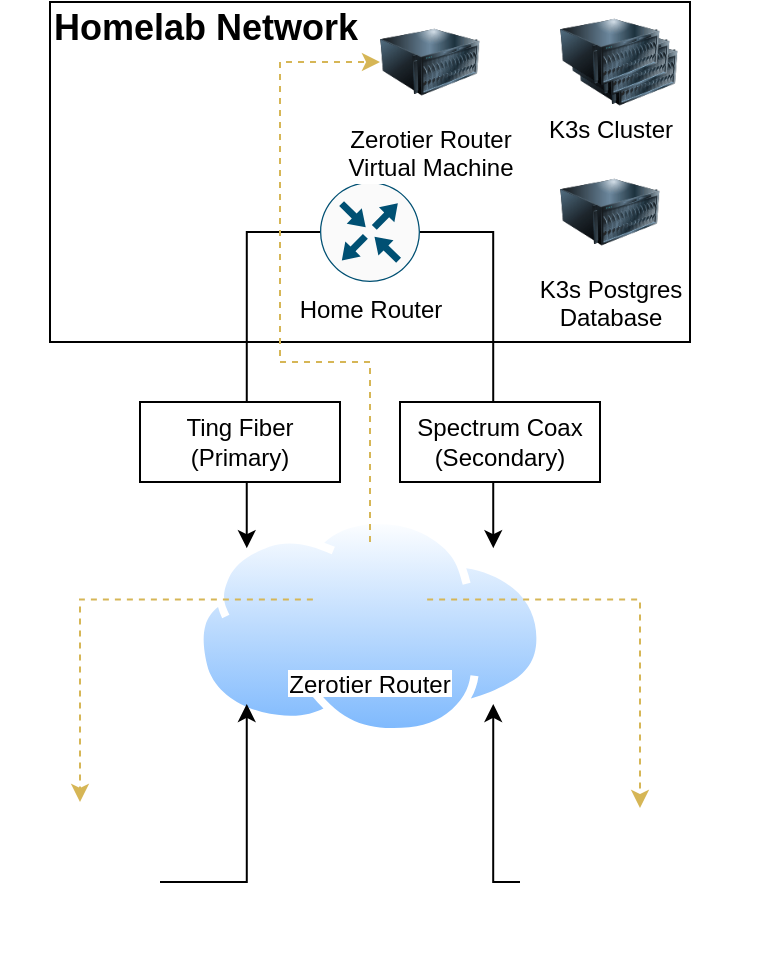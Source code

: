 <mxfile version="14.8.1" type="device"><diagram name="Page-1" id="c37626ed-c26b-45fb-9056-f9ebc6bb27b6"><mxGraphModel dx="446" dy="635" grid="1" gridSize="10" guides="1" tooltips="1" connect="1" arrows="1" fold="1" page="1" pageScale="1" pageWidth="1100" pageHeight="850" background="none" math="0" shadow="0"><root><mxCell id="0"/><mxCell id="1" parent="0"/><mxCell id="m6nlGjWS8rZfXjvVM3Yk-8" value="&lt;font style=&quot;font-size: 18px&quot;&gt;&lt;b&gt;Homelab Network&lt;br&gt;&lt;/b&gt;&lt;/font&gt;&lt;br&gt;&lt;br&gt;&lt;br&gt;&lt;br&gt;&lt;br&gt;&lt;br&gt;&lt;br&gt;&lt;br&gt;&lt;br&gt;&lt;br&gt;" style="rounded=0;whiteSpace=wrap;html=1;align=left;" vertex="1" parent="1"><mxGeometry x="165" y="80" width="320" height="170" as="geometry"/></mxCell><mxCell id="m6nlGjWS8rZfXjvVM3Yk-9" style="edgeStyle=orthogonalEdgeStyle;rounded=0;orthogonalLoop=1;jettySize=auto;html=1;exitX=0;exitY=0.5;exitDx=0;exitDy=0;exitPerimeter=0;entryX=0;entryY=0;entryDx=0;entryDy=0;" edge="1" parent="1" source="m6nlGjWS8rZfXjvVM3Yk-1" target="m6nlGjWS8rZfXjvVM3Yk-2"><mxGeometry relative="1" as="geometry"><Array as="points"><mxPoint x="263" y="195"/></Array></mxGeometry></mxCell><mxCell id="m6nlGjWS8rZfXjvVM3Yk-10" style="edgeStyle=orthogonalEdgeStyle;rounded=0;orthogonalLoop=1;jettySize=auto;html=1;exitX=1;exitY=0.5;exitDx=0;exitDy=0;exitPerimeter=0;entryX=1;entryY=0;entryDx=0;entryDy=0;" edge="1" parent="1" source="m6nlGjWS8rZfXjvVM3Yk-1" target="m6nlGjWS8rZfXjvVM3Yk-2"><mxGeometry relative="1" as="geometry"/></mxCell><mxCell id="m6nlGjWS8rZfXjvVM3Yk-1" value="Home Router" style="points=[[0.5,0,0],[1,0.5,0],[0.5,1,0],[0,0.5,0],[0.145,0.145,0],[0.856,0.145,0],[0.855,0.856,0],[0.145,0.855,0]];verticalLabelPosition=bottom;html=1;verticalAlign=top;aspect=fixed;align=center;pointerEvents=1;shape=mxgraph.cisco19.rect;prIcon=router;fillColor=#FAFAFA;strokeColor=#005073;" vertex="1" parent="1"><mxGeometry x="300" y="170" width="50" height="50" as="geometry"/></mxCell><mxCell id="m6nlGjWS8rZfXjvVM3Yk-2" value="" style="aspect=fixed;perimeter=ellipsePerimeter;html=1;align=center;shadow=0;dashed=0;spacingTop=3;image;image=img/lib/active_directory/internet_cloud.svg;" vertex="1" parent="1"><mxGeometry x="237.7" y="337.03" width="174.6" height="110" as="geometry"/></mxCell><mxCell id="m6nlGjWS8rZfXjvVM3Yk-6" style="edgeStyle=orthogonalEdgeStyle;rounded=0;orthogonalLoop=1;jettySize=auto;html=1;exitX=0;exitY=0.5;exitDx=0;exitDy=0;entryX=0.5;entryY=0;entryDx=0;entryDy=0;dashed=1;fillColor=#fff2cc;strokeColor=#d6b656;" edge="1" parent="1" source="m6nlGjWS8rZfXjvVM3Yk-3" target="m6nlGjWS8rZfXjvVM3Yk-4"><mxGeometry relative="1" as="geometry"/></mxCell><mxCell id="m6nlGjWS8rZfXjvVM3Yk-7" value="" style="edgeStyle=orthogonalEdgeStyle;rounded=0;orthogonalLoop=1;jettySize=auto;html=1;exitX=1;exitY=0.5;exitDx=0;exitDy=0;entryX=0.5;entryY=0;entryDx=0;entryDy=0;dashed=1;fillColor=#fff2cc;strokeColor=#d6b656;" edge="1" parent="1" source="m6nlGjWS8rZfXjvVM3Yk-3" target="m6nlGjWS8rZfXjvVM3Yk-5"><mxGeometry relative="1" as="geometry"><Array as="points"><mxPoint x="460" y="379"/></Array></mxGeometry></mxCell><mxCell id="m6nlGjWS8rZfXjvVM3Yk-23" style="edgeStyle=orthogonalEdgeStyle;rounded=0;orthogonalLoop=1;jettySize=auto;html=1;exitX=0.5;exitY=0;exitDx=0;exitDy=0;entryX=0;entryY=0.5;entryDx=0;entryDy=0;dashed=1;fillColor=#fff2cc;strokeColor=#d6b656;" edge="1" parent="1" source="m6nlGjWS8rZfXjvVM3Yk-3" target="m6nlGjWS8rZfXjvVM3Yk-20"><mxGeometry relative="1" as="geometry"><Array as="points"><mxPoint x="325" y="260"/><mxPoint x="280" y="260"/><mxPoint x="280" y="110"/></Array></mxGeometry></mxCell><mxCell id="m6nlGjWS8rZfXjvVM3Yk-3" value="Zerotier Router" style="shape=image;verticalLabelPosition=bottom;labelBackgroundColor=#ffffff;verticalAlign=top;aspect=fixed;imageAspect=0;image=https://lever-client-logos.s3-us-west-2.amazonaws.com/5c7476fd-aeb6-45e5-a9d6-251634be6932-1594786526731.png;" vertex="1" parent="1"><mxGeometry x="296.44" y="350.0" width="57.12" height="57.45" as="geometry"/></mxCell><mxCell id="m6nlGjWS8rZfXjvVM3Yk-24" style="edgeStyle=orthogonalEdgeStyle;rounded=0;orthogonalLoop=1;jettySize=auto;html=1;exitX=1;exitY=0.5;exitDx=0;exitDy=0;entryX=0;entryY=1;entryDx=0;entryDy=0;" edge="1" parent="1" source="m6nlGjWS8rZfXjvVM3Yk-4" target="m6nlGjWS8rZfXjvVM3Yk-2"><mxGeometry relative="1" as="geometry"/></mxCell><mxCell id="m6nlGjWS8rZfXjvVM3Yk-4" value="" style="shape=image;verticalLabelPosition=bottom;labelBackgroundColor=#ffffff;verticalAlign=top;aspect=fixed;imageAspect=0;image=https://upload.wikimedia.org/wikipedia/commons/thumb/f/ff/DigitalOcean_logo.svg/1280px-DigitalOcean_logo.svg.png;" vertex="1" parent="1"><mxGeometry x="140" y="480" width="80" height="80" as="geometry"/></mxCell><mxCell id="m6nlGjWS8rZfXjvVM3Yk-25" style="edgeStyle=orthogonalEdgeStyle;rounded=0;orthogonalLoop=1;jettySize=auto;html=1;entryX=1;entryY=1;entryDx=0;entryDy=0;" edge="1" parent="1" source="m6nlGjWS8rZfXjvVM3Yk-5" target="m6nlGjWS8rZfXjvVM3Yk-2"><mxGeometry relative="1" as="geometry"><Array as="points"><mxPoint x="387" y="520"/></Array></mxGeometry></mxCell><mxCell id="m6nlGjWS8rZfXjvVM3Yk-5" value="" style="shape=image;verticalLabelPosition=bottom;labelBackgroundColor=#ffffff;verticalAlign=top;aspect=fixed;imageAspect=0;image=https://www.serviops.ca/wp-content/uploads/2015/07/Google-Cloud-Platform-GCP-Logo.png;" vertex="1" parent="1"><mxGeometry x="400" y="482.96" width="120" height="74.08" as="geometry"/></mxCell><mxCell id="m6nlGjWS8rZfXjvVM3Yk-12" value="Ting Fiber&lt;br&gt;(Primary)" style="rounded=0;whiteSpace=wrap;html=1;" vertex="1" parent="1"><mxGeometry x="210" y="280" width="100" height="40" as="geometry"/></mxCell><mxCell id="m6nlGjWS8rZfXjvVM3Yk-13" value="Spectrum Coax (Secondary)" style="rounded=0;whiteSpace=wrap;html=1;" vertex="1" parent="1"><mxGeometry x="340" y="280" width="100" height="40" as="geometry"/></mxCell><mxCell id="m6nlGjWS8rZfXjvVM3Yk-19" value="" style="image;html=1;image=img/lib/clip_art/computers/Server_128x128.png" vertex="1" parent="1"><mxGeometry x="429" y="90" width="50" height="50" as="geometry"/></mxCell><mxCell id="m6nlGjWS8rZfXjvVM3Yk-17" value="" style="image;html=1;image=img/lib/clip_art/computers/Server_128x128.png" vertex="1" parent="1"><mxGeometry x="425" y="85" width="50" height="50" as="geometry"/></mxCell><mxCell id="m6nlGjWS8rZfXjvVM3Yk-14" value="K3s Cluster" style="image;html=1;image=img/lib/clip_art/computers/Server_128x128.png" vertex="1" parent="1"><mxGeometry x="420" y="80" width="50" height="50" as="geometry"/></mxCell><mxCell id="m6nlGjWS8rZfXjvVM3Yk-15" value="K3s Postgres&lt;br&gt;Database" style="image;html=1;image=img/lib/clip_art/computers/Server_128x128.png" vertex="1" parent="1"><mxGeometry x="420" y="160" width="50" height="50" as="geometry"/></mxCell><mxCell id="m6nlGjWS8rZfXjvVM3Yk-20" value="Zerotier Router&lt;br&gt;Virtual Machine" style="image;html=1;image=img/lib/clip_art/computers/Server_128x128.png" vertex="1" parent="1"><mxGeometry x="330" y="85" width="50" height="50" as="geometry"/></mxCell></root></mxGraphModel></diagram></mxfile>